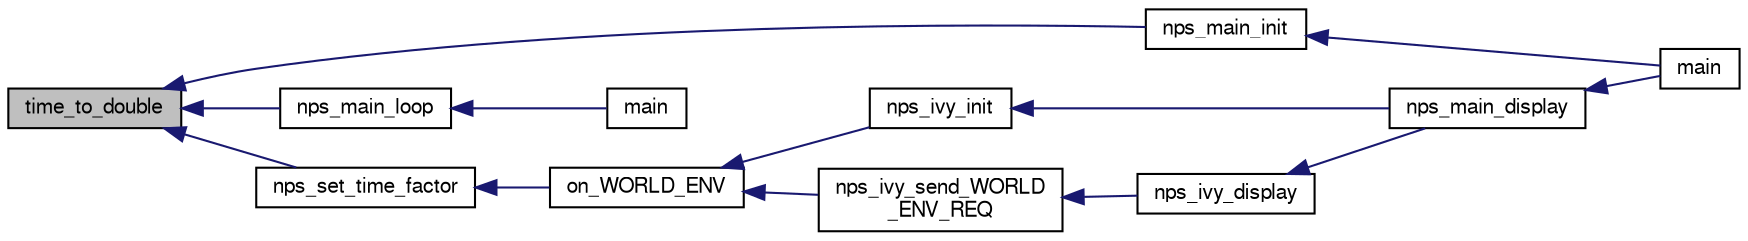 digraph "time_to_double"
{
  edge [fontname="FreeSans",fontsize="10",labelfontname="FreeSans",labelfontsize="10"];
  node [fontname="FreeSans",fontsize="10",shape=record];
  rankdir="LR";
  Node1 [label="time_to_double",height=0.2,width=0.4,color="black", fillcolor="grey75", style="filled", fontcolor="black"];
  Node1 -> Node2 [dir="back",color="midnightblue",fontsize="10",style="solid",fontname="FreeSans"];
  Node2 [label="nps_main_init",height=0.2,width=0.4,color="black", fillcolor="white", style="filled",URL="$nps__main__common_8c.html#a92aad3720fb482042b695d66e633699a"];
  Node2 -> Node3 [dir="back",color="midnightblue",fontsize="10",style="solid",fontname="FreeSans"];
  Node3 [label="main",height=0.2,width=0.4,color="black", fillcolor="white", style="filled",URL="$nps__main__hitl_8c.html#a3c04138a5bfe5d72780bb7e82a18e627"];
  Node1 -> Node4 [dir="back",color="midnightblue",fontsize="10",style="solid",fontname="FreeSans"];
  Node4 [label="nps_main_loop",height=0.2,width=0.4,color="black", fillcolor="white", style="filled",URL="$nps__main__sitl_8c.html#afa201657c19f3eac2d07487bb11a261d"];
  Node4 -> Node5 [dir="back",color="midnightblue",fontsize="10",style="solid",fontname="FreeSans"];
  Node5 [label="main",height=0.2,width=0.4,color="black", fillcolor="white", style="filled",URL="$nps__main__sitl_8c.html#a3c04138a5bfe5d72780bb7e82a18e627"];
  Node1 -> Node6 [dir="back",color="midnightblue",fontsize="10",style="solid",fontname="FreeSans"];
  Node6 [label="nps_set_time_factor",height=0.2,width=0.4,color="black", fillcolor="white", style="filled",URL="$nps__main__common_8c.html#aba7e0d2ae8c72632537ff335da67e19d"];
  Node6 -> Node7 [dir="back",color="midnightblue",fontsize="10",style="solid",fontname="FreeSans"];
  Node7 [label="on_WORLD_ENV",height=0.2,width=0.4,color="black", fillcolor="white", style="filled",URL="$nps__ivy_8c.html#a69dbbcc3e5bb4ed999b59191bc1a348f"];
  Node7 -> Node8 [dir="back",color="midnightblue",fontsize="10",style="solid",fontname="FreeSans"];
  Node8 [label="nps_ivy_init",height=0.2,width=0.4,color="black", fillcolor="white", style="filled",URL="$nps__ivy_8h.html#ae574a471d006eb2993feb484bce72c40"];
  Node8 -> Node9 [dir="back",color="midnightblue",fontsize="10",style="solid",fontname="FreeSans"];
  Node9 [label="nps_main_display",height=0.2,width=0.4,color="black", fillcolor="white", style="filled",URL="$nps__main__common_8c.html#a972dce1950de5bd5fd3d73b932a72e36"];
  Node9 -> Node3 [dir="back",color="midnightblue",fontsize="10",style="solid",fontname="FreeSans"];
  Node7 -> Node10 [dir="back",color="midnightblue",fontsize="10",style="solid",fontname="FreeSans"];
  Node10 [label="nps_ivy_send_WORLD\l_ENV_REQ",height=0.2,width=0.4,color="black", fillcolor="white", style="filled",URL="$nps__ivy_8h.html#a589ece9a25821a7a5e55d5996ee06bf3"];
  Node10 -> Node11 [dir="back",color="midnightblue",fontsize="10",style="solid",fontname="FreeSans"];
  Node11 [label="nps_ivy_display",height=0.2,width=0.4,color="black", fillcolor="white", style="filled",URL="$nps__ivy_8h.html#a805b39eccaf7a65bd6038d26c33ae1d4"];
  Node11 -> Node9 [dir="back",color="midnightblue",fontsize="10",style="solid",fontname="FreeSans"];
}

